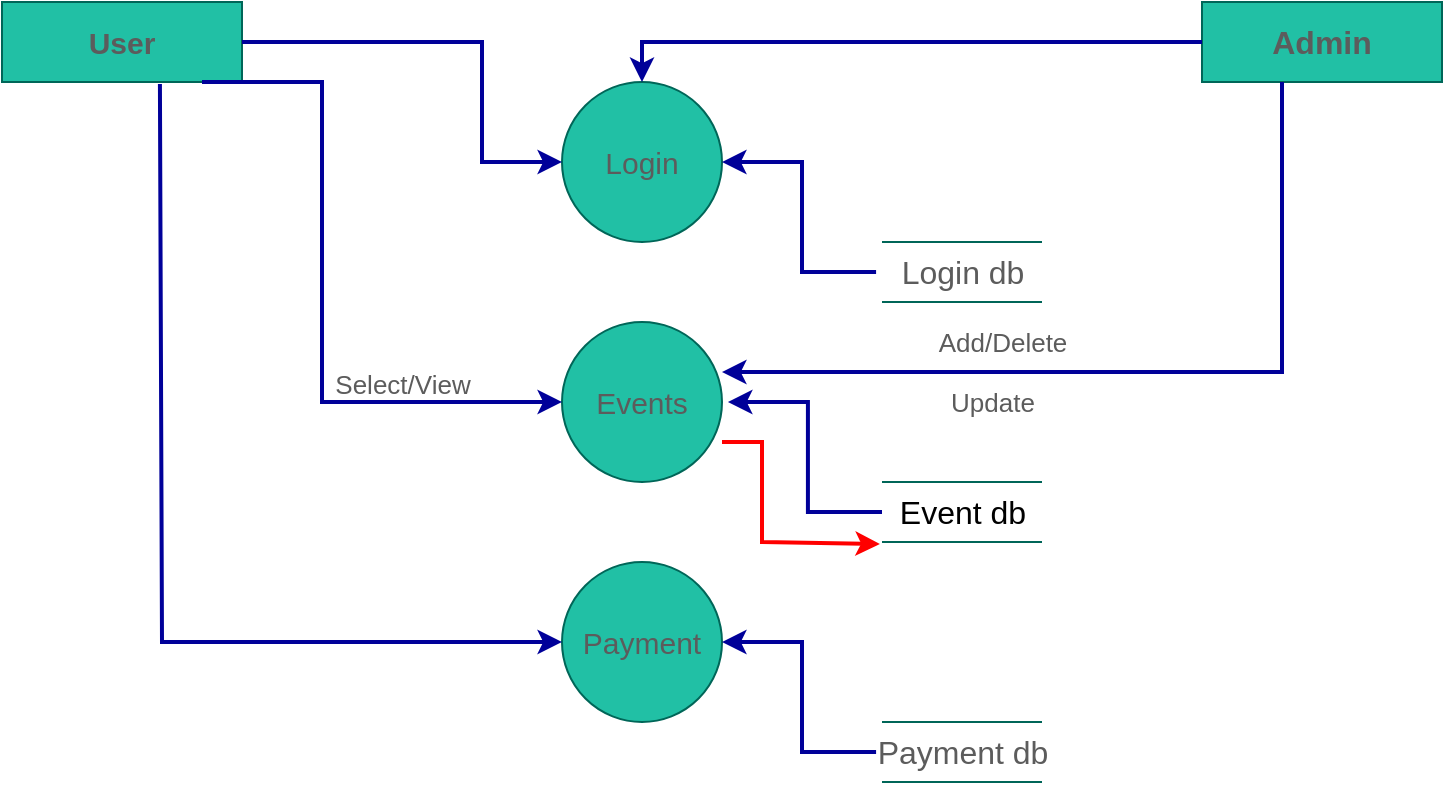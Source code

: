 <mxfile version="20.5.1" type="device"><diagram id="Bv4wQNVNSr9Rs20p69IN" name="Page-1"><mxGraphModel dx="818" dy="433" grid="1" gridSize="10" guides="1" tooltips="1" connect="1" arrows="1" fold="1" page="1" pageScale="1" pageWidth="827" pageHeight="1169" math="0" shadow="0"><root><mxCell id="0"/><mxCell id="1" parent="0"/><mxCell id="mkvZcqV2Iz0DJzhKsP9U-1" value="&lt;b&gt;&lt;font style=&quot;font-size: 15px;&quot;&gt;User&lt;/font&gt;&lt;/b&gt;" style="rounded=0;whiteSpace=wrap;html=1;fillColor=#21C0A5;strokeColor=#006658;fontColor=#5C5C5C;" vertex="1" parent="1"><mxGeometry x="40" y="40" width="120" height="40" as="geometry"/></mxCell><mxCell id="mkvZcqV2Iz0DJzhKsP9U-2" value="Login" style="ellipse;whiteSpace=wrap;html=1;aspect=fixed;fontSize=15;fillColor=#21C0A5;strokeColor=#006658;fontColor=#5C5C5C;" vertex="1" parent="1"><mxGeometry x="320" y="80" width="80" height="80" as="geometry"/></mxCell><mxCell id="mkvZcqV2Iz0DJzhKsP9U-3" value="Events" style="ellipse;whiteSpace=wrap;html=1;aspect=fixed;fontSize=15;fillColor=#21C0A5;strokeColor=#006658;fontColor=#5C5C5C;" vertex="1" parent="1"><mxGeometry x="320" y="200" width="80" height="80" as="geometry"/></mxCell><mxCell id="mkvZcqV2Iz0DJzhKsP9U-4" value="Payment" style="ellipse;whiteSpace=wrap;html=1;aspect=fixed;fontSize=15;fillColor=#21C0A5;strokeColor=#006658;fontColor=#5C5C5C;" vertex="1" parent="1"><mxGeometry x="320" y="320" width="80" height="80" as="geometry"/></mxCell><mxCell id="mkvZcqV2Iz0DJzhKsP9U-6" value="&lt;b&gt;&lt;font style=&quot;font-size: 16px;&quot;&gt;Admin&lt;/font&gt;&lt;/b&gt;" style="rounded=0;whiteSpace=wrap;html=1;fontSize=15;fillColor=#21C0A5;strokeColor=#006658;fontColor=#5C5C5C;" vertex="1" parent="1"><mxGeometry x="640" y="40" width="120" height="40" as="geometry"/></mxCell><mxCell id="mkvZcqV2Iz0DJzhKsP9U-7" value="" style="endArrow=none;html=1;rounded=0;fontSize=16;strokeColor=#006658;fontColor=#5C5C5C;" edge="1" parent="1"><mxGeometry width="50" height="50" relative="1" as="geometry"><mxPoint x="480" y="160" as="sourcePoint"/><mxPoint x="560" y="160" as="targetPoint"/></mxGeometry></mxCell><mxCell id="mkvZcqV2Iz0DJzhKsP9U-8" value="" style="endArrow=none;html=1;rounded=0;fontSize=16;strokeColor=#006658;fontColor=#5C5C5C;" edge="1" parent="1"><mxGeometry width="50" height="50" relative="1" as="geometry"><mxPoint x="480" y="190" as="sourcePoint"/><mxPoint x="560" y="190" as="targetPoint"/></mxGeometry></mxCell><mxCell id="mkvZcqV2Iz0DJzhKsP9U-9" value="" style="endArrow=none;html=1;rounded=0;fontSize=16;strokeColor=#006658;fontColor=#5C5C5C;" edge="1" parent="1"><mxGeometry width="50" height="50" relative="1" as="geometry"><mxPoint x="480" y="280" as="sourcePoint"/><mxPoint x="560" y="280" as="targetPoint"/></mxGeometry></mxCell><mxCell id="mkvZcqV2Iz0DJzhKsP9U-10" value="" style="endArrow=none;html=1;rounded=0;fontSize=16;strokeColor=#006658;fontColor=#5C5C5C;" edge="1" parent="1"><mxGeometry width="50" height="50" relative="1" as="geometry"><mxPoint x="480" y="310" as="sourcePoint"/><mxPoint x="560" y="310" as="targetPoint"/></mxGeometry></mxCell><mxCell id="mkvZcqV2Iz0DJzhKsP9U-11" value="" style="endArrow=none;html=1;rounded=0;fontSize=16;strokeColor=#006658;fontColor=#5C5C5C;" edge="1" parent="1"><mxGeometry width="50" height="50" relative="1" as="geometry"><mxPoint x="480" y="400" as="sourcePoint"/><mxPoint x="560" y="400" as="targetPoint"/></mxGeometry></mxCell><mxCell id="mkvZcqV2Iz0DJzhKsP9U-12" value="" style="endArrow=none;html=1;rounded=0;fontSize=16;strokeColor=#006658;fontColor=#5C5C5C;" edge="1" parent="1"><mxGeometry width="50" height="50" relative="1" as="geometry"><mxPoint x="480" y="430" as="sourcePoint"/><mxPoint x="560" y="430" as="targetPoint"/></mxGeometry></mxCell><mxCell id="mkvZcqV2Iz0DJzhKsP9U-13" value="Login db" style="text;html=1;align=center;verticalAlign=middle;resizable=0;points=[];autosize=1;strokeColor=none;fillColor=none;fontSize=16;fontColor=#5C5C5C;" vertex="1" parent="1"><mxGeometry x="480" y="160" width="80" height="30" as="geometry"/></mxCell><mxCell id="mkvZcqV2Iz0DJzhKsP9U-14" value="Event db" style="text;html=1;align=center;verticalAlign=middle;resizable=0;points=[];autosize=1;fontSize=16;" vertex="1" parent="1"><mxGeometry x="475" y="280" width="90" height="30" as="geometry"/></mxCell><mxCell id="mkvZcqV2Iz0DJzhKsP9U-15" value="Payment db" style="text;html=1;align=center;verticalAlign=middle;resizable=0;points=[];autosize=1;strokeColor=none;fillColor=none;fontSize=16;fontColor=#5C5C5C;" vertex="1" parent="1"><mxGeometry x="465" y="400" width="110" height="30" as="geometry"/></mxCell><mxCell id="mkvZcqV2Iz0DJzhKsP9U-16" value="" style="endArrow=classic;html=1;rounded=0;fontSize=16;entryX=0;entryY=0.5;entryDx=0;entryDy=0;strokeWidth=2;strokeColor=#000099;fontColor=#5C5C5C;" edge="1" parent="1" target="mkvZcqV2Iz0DJzhKsP9U-2"><mxGeometry width="50" height="50" relative="1" as="geometry"><mxPoint x="160" y="60" as="sourcePoint"/><mxPoint x="280" y="140" as="targetPoint"/><Array as="points"><mxPoint x="280" y="60"/><mxPoint x="280" y="120"/></Array></mxGeometry></mxCell><mxCell id="mkvZcqV2Iz0DJzhKsP9U-17" value="" style="endArrow=classic;html=1;rounded=0;fontSize=16;entryX=0;entryY=0.5;entryDx=0;entryDy=0;strokeWidth=2;strokeColor=#000099;fontColor=#5C5C5C;" edge="1" parent="1" target="mkvZcqV2Iz0DJzhKsP9U-3"><mxGeometry width="50" height="50" relative="1" as="geometry"><mxPoint x="140" y="80" as="sourcePoint"/><mxPoint x="300" y="140" as="targetPoint"/><Array as="points"><mxPoint x="200" y="80"/><mxPoint x="200" y="240"/></Array></mxGeometry></mxCell><mxCell id="mkvZcqV2Iz0DJzhKsP9U-18" value="" style="endArrow=classic;html=1;rounded=0;fontSize=16;entryX=0;entryY=0.5;entryDx=0;entryDy=0;exitX=0.658;exitY=1.025;exitDx=0;exitDy=0;exitPerimeter=0;strokeWidth=2;strokeColor=#000099;fontColor=#5C5C5C;" edge="1" parent="1" source="mkvZcqV2Iz0DJzhKsP9U-1"><mxGeometry width="50" height="50" relative="1" as="geometry"><mxPoint x="120" y="90" as="sourcePoint"/><mxPoint x="320" y="360" as="targetPoint"/><Array as="points"><mxPoint x="120" y="360"/></Array></mxGeometry></mxCell><mxCell id="mkvZcqV2Iz0DJzhKsP9U-19" value="" style="endArrow=classic;html=1;rounded=0;strokeWidth=2;fontSize=16;entryX=1;entryY=0.5;entryDx=0;entryDy=0;exitX=-0.037;exitY=0.5;exitDx=0;exitDy=0;exitPerimeter=0;strokeColor=#000099;fontColor=#5C5C5C;" edge="1" parent="1" source="mkvZcqV2Iz0DJzhKsP9U-13" target="mkvZcqV2Iz0DJzhKsP9U-2"><mxGeometry width="50" height="50" relative="1" as="geometry"><mxPoint x="430" y="200" as="sourcePoint"/><mxPoint x="480" y="150" as="targetPoint"/><Array as="points"><mxPoint x="440" y="175"/><mxPoint x="440" y="120"/></Array></mxGeometry></mxCell><mxCell id="mkvZcqV2Iz0DJzhKsP9U-20" value="" style="endArrow=classic;html=1;rounded=0;strokeWidth=2;fontSize=16;entryX=1;entryY=0.5;entryDx=0;entryDy=0;exitX=-0.037;exitY=0.5;exitDx=0;exitDy=0;exitPerimeter=0;strokeColor=#000099;fontColor=#5C5C5C;" edge="1" parent="1"><mxGeometry width="50" height="50" relative="1" as="geometry"><mxPoint x="480.0" y="295" as="sourcePoint"/><mxPoint x="402.96" y="240" as="targetPoint"/><Array as="points"><mxPoint x="442.96" y="295"/><mxPoint x="442.96" y="240"/></Array></mxGeometry></mxCell><mxCell id="mkvZcqV2Iz0DJzhKsP9U-21" value="" style="endArrow=classic;html=1;rounded=0;strokeWidth=2;fontSize=16;entryX=1;entryY=0.5;entryDx=0;entryDy=0;exitX=-0.037;exitY=0.5;exitDx=0;exitDy=0;exitPerimeter=0;strokeColor=#000099;fontColor=#5C5C5C;" edge="1" parent="1"><mxGeometry width="50" height="50" relative="1" as="geometry"><mxPoint x="477.04" y="415" as="sourcePoint"/><mxPoint x="400" y="360" as="targetPoint"/><Array as="points"><mxPoint x="440" y="415"/><mxPoint x="440" y="360"/></Array></mxGeometry></mxCell><mxCell id="mkvZcqV2Iz0DJzhKsP9U-22" value="" style="endArrow=classic;html=1;rounded=0;strokeWidth=2;fontSize=16;entryX=0.044;entryY=1.033;entryDx=0;entryDy=0;entryPerimeter=0;strokeColor=#FF0000;fontColor=#5C5C5C;" edge="1" parent="1" target="mkvZcqV2Iz0DJzhKsP9U-14"><mxGeometry width="50" height="50" relative="1" as="geometry"><mxPoint x="400" y="260" as="sourcePoint"/><mxPoint x="475" y="310" as="targetPoint"/><Array as="points"><mxPoint x="420" y="260"/><mxPoint x="420" y="310"/></Array></mxGeometry></mxCell><mxCell id="mkvZcqV2Iz0DJzhKsP9U-23" value="" style="endArrow=classic;html=1;rounded=0;strokeWidth=2;fontSize=16;entryX=0.5;entryY=0;entryDx=0;entryDy=0;strokeColor=#000099;fontColor=#5C5C5C;" edge="1" parent="1" source="mkvZcqV2Iz0DJzhKsP9U-6" target="mkvZcqV2Iz0DJzhKsP9U-2"><mxGeometry width="50" height="50" relative="1" as="geometry"><mxPoint x="630" y="60" as="sourcePoint"/><mxPoint x="560" y="70" as="targetPoint"/><Array as="points"><mxPoint x="360" y="60"/></Array></mxGeometry></mxCell><mxCell id="mkvZcqV2Iz0DJzhKsP9U-24" value="" style="endArrow=classic;html=1;rounded=0;strokeWidth=2;fontSize=16;entryX=1;entryY=0.313;entryDx=0;entryDy=0;entryPerimeter=0;strokeColor=#000099;fontColor=#5C5C5C;" edge="1" parent="1" target="mkvZcqV2Iz0DJzhKsP9U-3"><mxGeometry width="50" height="50" relative="1" as="geometry"><mxPoint x="680" y="80" as="sourcePoint"/><mxPoint x="650" y="210" as="targetPoint"/><Array as="points"><mxPoint x="680" y="225"/></Array></mxGeometry></mxCell><mxCell id="mkvZcqV2Iz0DJzhKsP9U-25" value="&lt;font style=&quot;font-size: 13px;&quot;&gt;Select/View&lt;/font&gt;" style="text;html=1;align=center;verticalAlign=middle;resizable=0;points=[];autosize=1;strokeColor=none;fillColor=none;fontSize=16;fontColor=#5C5C5C;" vertex="1" parent="1"><mxGeometry x="195" y="215" width="90" height="30" as="geometry"/></mxCell><mxCell id="mkvZcqV2Iz0DJzhKsP9U-26" value="Add/Delete" style="text;html=1;align=center;verticalAlign=middle;resizable=0;points=[];autosize=1;strokeColor=none;fillColor=none;fontSize=13;fontColor=#5C5C5C;" vertex="1" parent="1"><mxGeometry x="495" y="195" width="90" height="30" as="geometry"/></mxCell><mxCell id="mkvZcqV2Iz0DJzhKsP9U-27" value="Update" style="text;html=1;align=center;verticalAlign=middle;resizable=0;points=[];autosize=1;strokeColor=none;fillColor=none;fontSize=13;fontColor=#5C5C5C;" vertex="1" parent="1"><mxGeometry x="500" y="225" width="70" height="30" as="geometry"/></mxCell></root></mxGraphModel></diagram></mxfile>